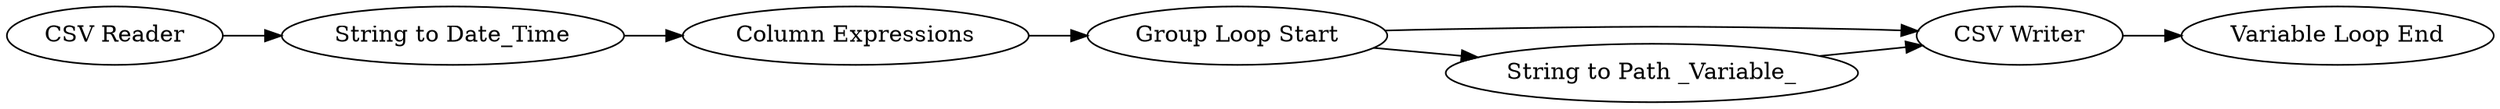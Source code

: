 digraph {
	4 -> 5
	3 -> 4
	6 -> 13
	2 -> 6
	5 -> 6
	5 -> 2
	1 -> 3
	5 [label="Group Loop Start"]
	13 [label="Variable Loop End"]
	1 [label="CSV Reader"]
	4 [label="Column Expressions"]
	6 [label="CSV Writer"]
	3 [label="String to Date_Time"]
	2 [label="String to Path _Variable_"]
	rankdir=LR
}
